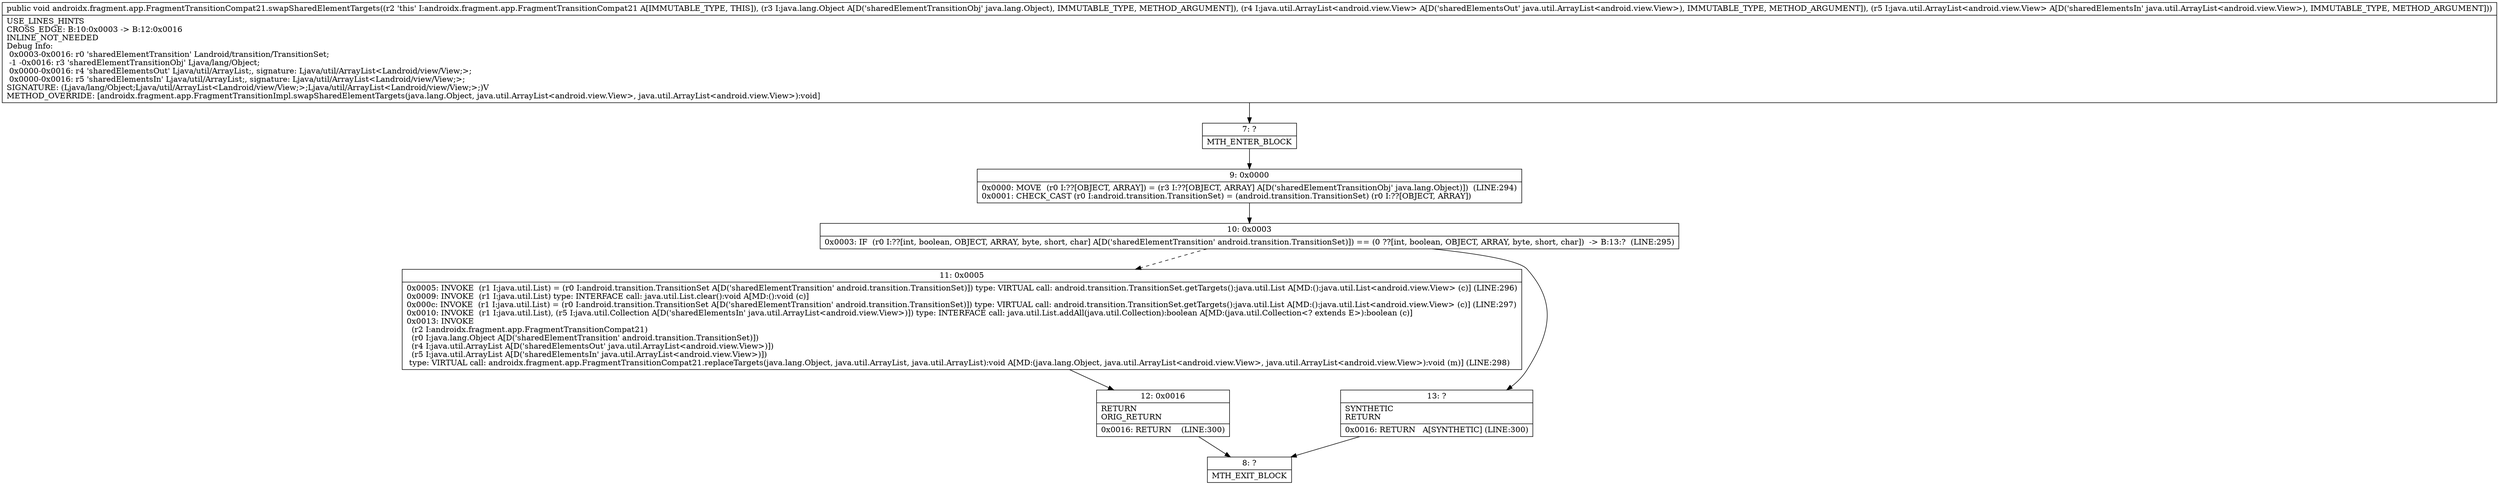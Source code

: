 digraph "CFG forandroidx.fragment.app.FragmentTransitionCompat21.swapSharedElementTargets(Ljava\/lang\/Object;Ljava\/util\/ArrayList;Ljava\/util\/ArrayList;)V" {
Node_7 [shape=record,label="{7\:\ ?|MTH_ENTER_BLOCK\l}"];
Node_9 [shape=record,label="{9\:\ 0x0000|0x0000: MOVE  (r0 I:??[OBJECT, ARRAY]) = (r3 I:??[OBJECT, ARRAY] A[D('sharedElementTransitionObj' java.lang.Object)])  (LINE:294)\l0x0001: CHECK_CAST (r0 I:android.transition.TransitionSet) = (android.transition.TransitionSet) (r0 I:??[OBJECT, ARRAY]) \l}"];
Node_10 [shape=record,label="{10\:\ 0x0003|0x0003: IF  (r0 I:??[int, boolean, OBJECT, ARRAY, byte, short, char] A[D('sharedElementTransition' android.transition.TransitionSet)]) == (0 ??[int, boolean, OBJECT, ARRAY, byte, short, char])  \-\> B:13:?  (LINE:295)\l}"];
Node_11 [shape=record,label="{11\:\ 0x0005|0x0005: INVOKE  (r1 I:java.util.List) = (r0 I:android.transition.TransitionSet A[D('sharedElementTransition' android.transition.TransitionSet)]) type: VIRTUAL call: android.transition.TransitionSet.getTargets():java.util.List A[MD:():java.util.List\<android.view.View\> (c)] (LINE:296)\l0x0009: INVOKE  (r1 I:java.util.List) type: INTERFACE call: java.util.List.clear():void A[MD:():void (c)]\l0x000c: INVOKE  (r1 I:java.util.List) = (r0 I:android.transition.TransitionSet A[D('sharedElementTransition' android.transition.TransitionSet)]) type: VIRTUAL call: android.transition.TransitionSet.getTargets():java.util.List A[MD:():java.util.List\<android.view.View\> (c)] (LINE:297)\l0x0010: INVOKE  (r1 I:java.util.List), (r5 I:java.util.Collection A[D('sharedElementsIn' java.util.ArrayList\<android.view.View\>)]) type: INTERFACE call: java.util.List.addAll(java.util.Collection):boolean A[MD:(java.util.Collection\<? extends E\>):boolean (c)]\l0x0013: INVOKE  \l  (r2 I:androidx.fragment.app.FragmentTransitionCompat21)\l  (r0 I:java.lang.Object A[D('sharedElementTransition' android.transition.TransitionSet)])\l  (r4 I:java.util.ArrayList A[D('sharedElementsOut' java.util.ArrayList\<android.view.View\>)])\l  (r5 I:java.util.ArrayList A[D('sharedElementsIn' java.util.ArrayList\<android.view.View\>)])\l type: VIRTUAL call: androidx.fragment.app.FragmentTransitionCompat21.replaceTargets(java.lang.Object, java.util.ArrayList, java.util.ArrayList):void A[MD:(java.lang.Object, java.util.ArrayList\<android.view.View\>, java.util.ArrayList\<android.view.View\>):void (m)] (LINE:298)\l}"];
Node_12 [shape=record,label="{12\:\ 0x0016|RETURN\lORIG_RETURN\l|0x0016: RETURN    (LINE:300)\l}"];
Node_8 [shape=record,label="{8\:\ ?|MTH_EXIT_BLOCK\l}"];
Node_13 [shape=record,label="{13\:\ ?|SYNTHETIC\lRETURN\l|0x0016: RETURN   A[SYNTHETIC] (LINE:300)\l}"];
MethodNode[shape=record,label="{public void androidx.fragment.app.FragmentTransitionCompat21.swapSharedElementTargets((r2 'this' I:androidx.fragment.app.FragmentTransitionCompat21 A[IMMUTABLE_TYPE, THIS]), (r3 I:java.lang.Object A[D('sharedElementTransitionObj' java.lang.Object), IMMUTABLE_TYPE, METHOD_ARGUMENT]), (r4 I:java.util.ArrayList\<android.view.View\> A[D('sharedElementsOut' java.util.ArrayList\<android.view.View\>), IMMUTABLE_TYPE, METHOD_ARGUMENT]), (r5 I:java.util.ArrayList\<android.view.View\> A[D('sharedElementsIn' java.util.ArrayList\<android.view.View\>), IMMUTABLE_TYPE, METHOD_ARGUMENT]))  | USE_LINES_HINTS\lCROSS_EDGE: B:10:0x0003 \-\> B:12:0x0016\lINLINE_NOT_NEEDED\lDebug Info:\l  0x0003\-0x0016: r0 'sharedElementTransition' Landroid\/transition\/TransitionSet;\l  \-1 \-0x0016: r3 'sharedElementTransitionObj' Ljava\/lang\/Object;\l  0x0000\-0x0016: r4 'sharedElementsOut' Ljava\/util\/ArrayList;, signature: Ljava\/util\/ArrayList\<Landroid\/view\/View;\>;\l  0x0000\-0x0016: r5 'sharedElementsIn' Ljava\/util\/ArrayList;, signature: Ljava\/util\/ArrayList\<Landroid\/view\/View;\>;\lSIGNATURE: (Ljava\/lang\/Object;Ljava\/util\/ArrayList\<Landroid\/view\/View;\>;Ljava\/util\/ArrayList\<Landroid\/view\/View;\>;)V\lMETHOD_OVERRIDE: [androidx.fragment.app.FragmentTransitionImpl.swapSharedElementTargets(java.lang.Object, java.util.ArrayList\<android.view.View\>, java.util.ArrayList\<android.view.View\>):void]\l}"];
MethodNode -> Node_7;Node_7 -> Node_9;
Node_9 -> Node_10;
Node_10 -> Node_11[style=dashed];
Node_10 -> Node_13;
Node_11 -> Node_12;
Node_12 -> Node_8;
Node_13 -> Node_8;
}


